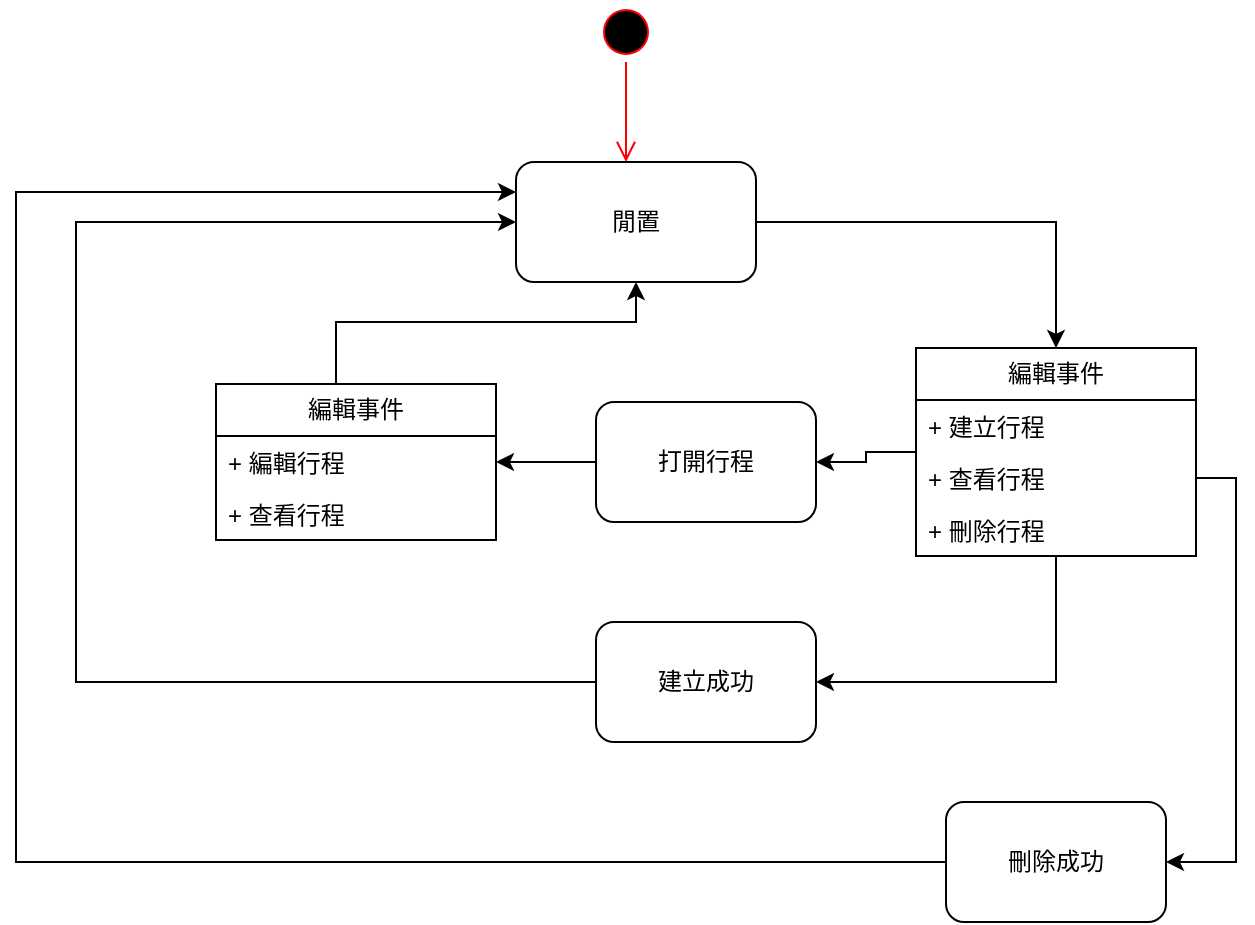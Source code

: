 <mxfile version="27.0.6">
  <diagram name="第 1 页" id="omzfsw1krj-ThBbDcuod">
    <mxGraphModel dx="807" dy="911" grid="1" gridSize="10" guides="1" tooltips="1" connect="1" arrows="1" fold="1" page="1" pageScale="1" pageWidth="827" pageHeight="1169" math="0" shadow="0">
      <root>
        <mxCell id="0" />
        <mxCell id="1" parent="0" />
        <mxCell id="Nc6yWtOZhffBvtxfs3wJ-1" value="" style="ellipse;html=1;shape=startState;fillColor=#000000;strokeColor=#ff0000;" vertex="1" parent="1">
          <mxGeometry x="440" y="360" width="30" height="30" as="geometry" />
        </mxCell>
        <mxCell id="Nc6yWtOZhffBvtxfs3wJ-2" value="" style="edgeStyle=orthogonalEdgeStyle;html=1;verticalAlign=bottom;endArrow=open;endSize=8;strokeColor=#ff0000;rounded=0;" edge="1" source="Nc6yWtOZhffBvtxfs3wJ-1" parent="1">
          <mxGeometry relative="1" as="geometry">
            <mxPoint x="455" y="440" as="targetPoint" />
          </mxGeometry>
        </mxCell>
        <mxCell id="Nc6yWtOZhffBvtxfs3wJ-3" value="閒置" style="rounded=1;whiteSpace=wrap;html=1;" vertex="1" parent="1">
          <mxGeometry x="400" y="440" width="120" height="60" as="geometry" />
        </mxCell>
        <mxCell id="Nc6yWtOZhffBvtxfs3wJ-17" style="edgeStyle=orthogonalEdgeStyle;rounded=0;orthogonalLoop=1;jettySize=auto;html=1;entryX=1;entryY=0.5;entryDx=0;entryDy=0;" edge="1" parent="1" source="Nc6yWtOZhffBvtxfs3wJ-4" target="Nc6yWtOZhffBvtxfs3wJ-9">
          <mxGeometry relative="1" as="geometry" />
        </mxCell>
        <mxCell id="Nc6yWtOZhffBvtxfs3wJ-18" style="edgeStyle=orthogonalEdgeStyle;rounded=0;orthogonalLoop=1;jettySize=auto;html=1;entryX=1;entryY=0.5;entryDx=0;entryDy=0;" edge="1" parent="1" source="Nc6yWtOZhffBvtxfs3wJ-4" target="Nc6yWtOZhffBvtxfs3wJ-10">
          <mxGeometry relative="1" as="geometry">
            <Array as="points">
              <mxPoint x="670" y="700" />
            </Array>
          </mxGeometry>
        </mxCell>
        <mxCell id="Nc6yWtOZhffBvtxfs3wJ-4" value="編輯事件" style="swimlane;fontStyle=0;childLayout=stackLayout;horizontal=1;startSize=26;fillColor=none;horizontalStack=0;resizeParent=1;resizeParentMax=0;resizeLast=0;collapsible=1;marginBottom=0;whiteSpace=wrap;html=1;" vertex="1" parent="1">
          <mxGeometry x="600" y="533" width="140" height="104" as="geometry" />
        </mxCell>
        <mxCell id="Nc6yWtOZhffBvtxfs3wJ-5" value="+ 建立行程" style="text;strokeColor=none;fillColor=none;align=left;verticalAlign=top;spacingLeft=4;spacingRight=4;overflow=hidden;rotatable=0;points=[[0,0.5],[1,0.5]];portConstraint=eastwest;whiteSpace=wrap;html=1;" vertex="1" parent="Nc6yWtOZhffBvtxfs3wJ-4">
          <mxGeometry y="26" width="140" height="26" as="geometry" />
        </mxCell>
        <mxCell id="Nc6yWtOZhffBvtxfs3wJ-6" value="+ 查看行程" style="text;strokeColor=none;fillColor=none;align=left;verticalAlign=top;spacingLeft=4;spacingRight=4;overflow=hidden;rotatable=0;points=[[0,0.5],[1,0.5]];portConstraint=eastwest;whiteSpace=wrap;html=1;" vertex="1" parent="Nc6yWtOZhffBvtxfs3wJ-4">
          <mxGeometry y="52" width="140" height="26" as="geometry" />
        </mxCell>
        <mxCell id="Nc6yWtOZhffBvtxfs3wJ-7" value="+ 刪除行程" style="text;strokeColor=none;fillColor=none;align=left;verticalAlign=top;spacingLeft=4;spacingRight=4;overflow=hidden;rotatable=0;points=[[0,0.5],[1,0.5]];portConstraint=eastwest;whiteSpace=wrap;html=1;" vertex="1" parent="Nc6yWtOZhffBvtxfs3wJ-4">
          <mxGeometry y="78" width="140" height="26" as="geometry" />
        </mxCell>
        <mxCell id="Nc6yWtOZhffBvtxfs3wJ-8" value="" style="endArrow=classic;html=1;rounded=0;exitX=1;exitY=0.5;exitDx=0;exitDy=0;entryX=0.5;entryY=0;entryDx=0;entryDy=0;" edge="1" parent="1" source="Nc6yWtOZhffBvtxfs3wJ-3" target="Nc6yWtOZhffBvtxfs3wJ-4">
          <mxGeometry width="50" height="50" relative="1" as="geometry">
            <mxPoint x="580" y="490" as="sourcePoint" />
            <mxPoint x="630" y="440" as="targetPoint" />
            <Array as="points">
              <mxPoint x="670" y="470" />
            </Array>
          </mxGeometry>
        </mxCell>
        <mxCell id="Nc6yWtOZhffBvtxfs3wJ-9" value="打開行程" style="rounded=1;whiteSpace=wrap;html=1;" vertex="1" parent="1">
          <mxGeometry x="440" y="560" width="110" height="60" as="geometry" />
        </mxCell>
        <mxCell id="Nc6yWtOZhffBvtxfs3wJ-20" style="edgeStyle=orthogonalEdgeStyle;rounded=0;orthogonalLoop=1;jettySize=auto;html=1;entryX=0;entryY=0.5;entryDx=0;entryDy=0;" edge="1" parent="1" source="Nc6yWtOZhffBvtxfs3wJ-10" target="Nc6yWtOZhffBvtxfs3wJ-3">
          <mxGeometry relative="1" as="geometry">
            <Array as="points">
              <mxPoint x="180" y="700" />
              <mxPoint x="180" y="470" />
            </Array>
          </mxGeometry>
        </mxCell>
        <mxCell id="Nc6yWtOZhffBvtxfs3wJ-10" value="建立成功" style="rounded=1;whiteSpace=wrap;html=1;" vertex="1" parent="1">
          <mxGeometry x="440" y="670" width="110" height="60" as="geometry" />
        </mxCell>
        <mxCell id="Nc6yWtOZhffBvtxfs3wJ-22" style="edgeStyle=orthogonalEdgeStyle;rounded=0;orthogonalLoop=1;jettySize=auto;html=1;entryX=0;entryY=0.25;entryDx=0;entryDy=0;" edge="1" parent="1" source="Nc6yWtOZhffBvtxfs3wJ-11" target="Nc6yWtOZhffBvtxfs3wJ-3">
          <mxGeometry relative="1" as="geometry">
            <Array as="points">
              <mxPoint x="150" y="790" />
              <mxPoint x="150" y="455" />
            </Array>
          </mxGeometry>
        </mxCell>
        <mxCell id="Nc6yWtOZhffBvtxfs3wJ-11" value="刪除成功" style="rounded=1;whiteSpace=wrap;html=1;" vertex="1" parent="1">
          <mxGeometry x="615" y="760" width="110" height="60" as="geometry" />
        </mxCell>
        <mxCell id="Nc6yWtOZhffBvtxfs3wJ-21" style="edgeStyle=orthogonalEdgeStyle;rounded=0;orthogonalLoop=1;jettySize=auto;html=1;entryX=0.5;entryY=1;entryDx=0;entryDy=0;" edge="1" parent="1" source="Nc6yWtOZhffBvtxfs3wJ-12" target="Nc6yWtOZhffBvtxfs3wJ-3">
          <mxGeometry relative="1" as="geometry">
            <Array as="points">
              <mxPoint x="310" y="520" />
              <mxPoint x="460" y="520" />
            </Array>
          </mxGeometry>
        </mxCell>
        <mxCell id="Nc6yWtOZhffBvtxfs3wJ-12" value="編輯事件" style="swimlane;fontStyle=0;childLayout=stackLayout;horizontal=1;startSize=26;fillColor=none;horizontalStack=0;resizeParent=1;resizeParentMax=0;resizeLast=0;collapsible=1;marginBottom=0;whiteSpace=wrap;html=1;" vertex="1" parent="1">
          <mxGeometry x="250" y="551" width="140" height="78" as="geometry" />
        </mxCell>
        <mxCell id="Nc6yWtOZhffBvtxfs3wJ-13" value="+ 編輯行程" style="text;strokeColor=none;fillColor=none;align=left;verticalAlign=top;spacingLeft=4;spacingRight=4;overflow=hidden;rotatable=0;points=[[0,0.5],[1,0.5]];portConstraint=eastwest;whiteSpace=wrap;html=1;" vertex="1" parent="Nc6yWtOZhffBvtxfs3wJ-12">
          <mxGeometry y="26" width="140" height="26" as="geometry" />
        </mxCell>
        <mxCell id="Nc6yWtOZhffBvtxfs3wJ-14" value="+ 查看行程" style="text;strokeColor=none;fillColor=none;align=left;verticalAlign=top;spacingLeft=4;spacingRight=4;overflow=hidden;rotatable=0;points=[[0,0.5],[1,0.5]];portConstraint=eastwest;whiteSpace=wrap;html=1;" vertex="1" parent="Nc6yWtOZhffBvtxfs3wJ-12">
          <mxGeometry y="52" width="140" height="26" as="geometry" />
        </mxCell>
        <mxCell id="Nc6yWtOZhffBvtxfs3wJ-16" value="" style="endArrow=classic;html=1;rounded=0;exitX=0;exitY=0.5;exitDx=0;exitDy=0;entryX=1;entryY=0.5;entryDx=0;entryDy=0;" edge="1" parent="1" source="Nc6yWtOZhffBvtxfs3wJ-9" target="Nc6yWtOZhffBvtxfs3wJ-13">
          <mxGeometry width="50" height="50" relative="1" as="geometry">
            <mxPoint x="580" y="680" as="sourcePoint" />
            <mxPoint x="630" y="630" as="targetPoint" />
          </mxGeometry>
        </mxCell>
        <mxCell id="Nc6yWtOZhffBvtxfs3wJ-19" style="edgeStyle=orthogonalEdgeStyle;rounded=0;orthogonalLoop=1;jettySize=auto;html=1;entryX=1;entryY=0.5;entryDx=0;entryDy=0;" edge="1" parent="1" source="Nc6yWtOZhffBvtxfs3wJ-6" target="Nc6yWtOZhffBvtxfs3wJ-11">
          <mxGeometry relative="1" as="geometry">
            <Array as="points">
              <mxPoint x="760" y="598" />
              <mxPoint x="760" y="790" />
            </Array>
          </mxGeometry>
        </mxCell>
      </root>
    </mxGraphModel>
  </diagram>
</mxfile>

